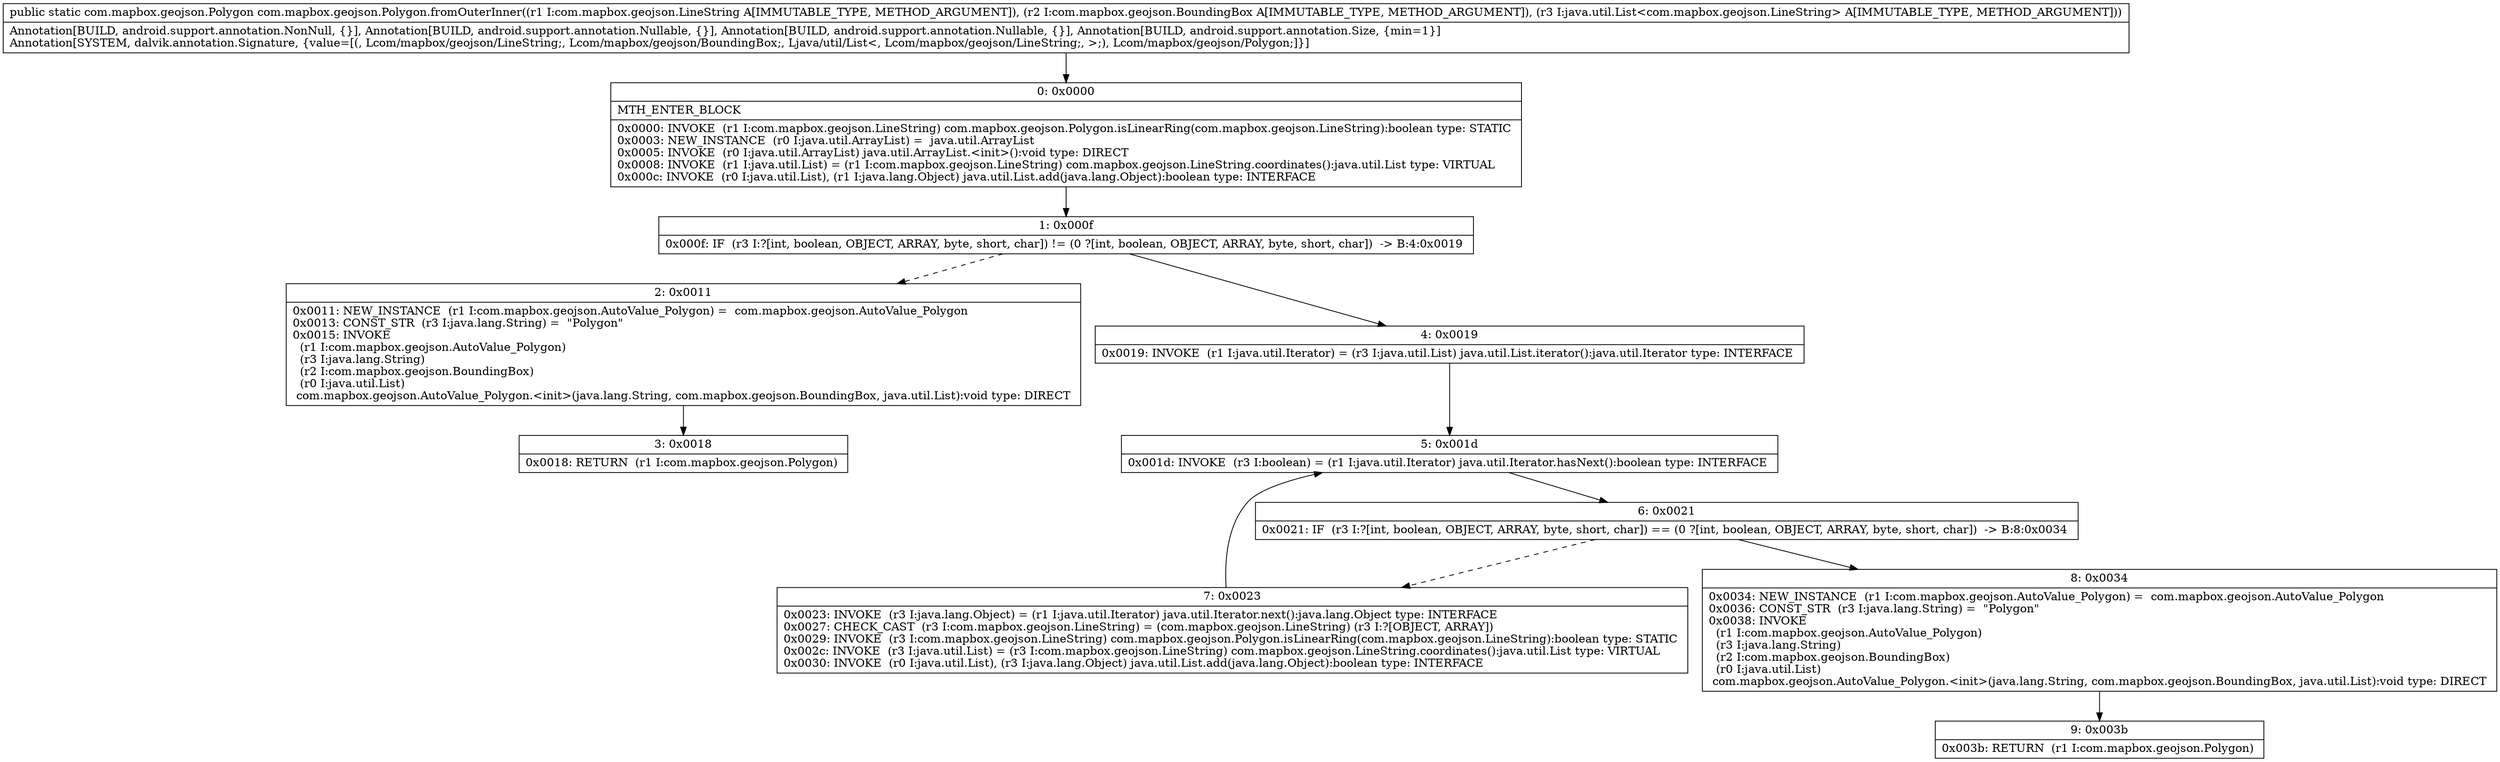 digraph "CFG forcom.mapbox.geojson.Polygon.fromOuterInner(Lcom\/mapbox\/geojson\/LineString;Lcom\/mapbox\/geojson\/BoundingBox;Ljava\/util\/List;)Lcom\/mapbox\/geojson\/Polygon;" {
Node_0 [shape=record,label="{0\:\ 0x0000|MTH_ENTER_BLOCK\l|0x0000: INVOKE  (r1 I:com.mapbox.geojson.LineString) com.mapbox.geojson.Polygon.isLinearRing(com.mapbox.geojson.LineString):boolean type: STATIC \l0x0003: NEW_INSTANCE  (r0 I:java.util.ArrayList) =  java.util.ArrayList \l0x0005: INVOKE  (r0 I:java.util.ArrayList) java.util.ArrayList.\<init\>():void type: DIRECT \l0x0008: INVOKE  (r1 I:java.util.List) = (r1 I:com.mapbox.geojson.LineString) com.mapbox.geojson.LineString.coordinates():java.util.List type: VIRTUAL \l0x000c: INVOKE  (r0 I:java.util.List), (r1 I:java.lang.Object) java.util.List.add(java.lang.Object):boolean type: INTERFACE \l}"];
Node_1 [shape=record,label="{1\:\ 0x000f|0x000f: IF  (r3 I:?[int, boolean, OBJECT, ARRAY, byte, short, char]) != (0 ?[int, boolean, OBJECT, ARRAY, byte, short, char])  \-\> B:4:0x0019 \l}"];
Node_2 [shape=record,label="{2\:\ 0x0011|0x0011: NEW_INSTANCE  (r1 I:com.mapbox.geojson.AutoValue_Polygon) =  com.mapbox.geojson.AutoValue_Polygon \l0x0013: CONST_STR  (r3 I:java.lang.String) =  \"Polygon\" \l0x0015: INVOKE  \l  (r1 I:com.mapbox.geojson.AutoValue_Polygon)\l  (r3 I:java.lang.String)\l  (r2 I:com.mapbox.geojson.BoundingBox)\l  (r0 I:java.util.List)\l com.mapbox.geojson.AutoValue_Polygon.\<init\>(java.lang.String, com.mapbox.geojson.BoundingBox, java.util.List):void type: DIRECT \l}"];
Node_3 [shape=record,label="{3\:\ 0x0018|0x0018: RETURN  (r1 I:com.mapbox.geojson.Polygon) \l}"];
Node_4 [shape=record,label="{4\:\ 0x0019|0x0019: INVOKE  (r1 I:java.util.Iterator) = (r3 I:java.util.List) java.util.List.iterator():java.util.Iterator type: INTERFACE \l}"];
Node_5 [shape=record,label="{5\:\ 0x001d|0x001d: INVOKE  (r3 I:boolean) = (r1 I:java.util.Iterator) java.util.Iterator.hasNext():boolean type: INTERFACE \l}"];
Node_6 [shape=record,label="{6\:\ 0x0021|0x0021: IF  (r3 I:?[int, boolean, OBJECT, ARRAY, byte, short, char]) == (0 ?[int, boolean, OBJECT, ARRAY, byte, short, char])  \-\> B:8:0x0034 \l}"];
Node_7 [shape=record,label="{7\:\ 0x0023|0x0023: INVOKE  (r3 I:java.lang.Object) = (r1 I:java.util.Iterator) java.util.Iterator.next():java.lang.Object type: INTERFACE \l0x0027: CHECK_CAST  (r3 I:com.mapbox.geojson.LineString) = (com.mapbox.geojson.LineString) (r3 I:?[OBJECT, ARRAY]) \l0x0029: INVOKE  (r3 I:com.mapbox.geojson.LineString) com.mapbox.geojson.Polygon.isLinearRing(com.mapbox.geojson.LineString):boolean type: STATIC \l0x002c: INVOKE  (r3 I:java.util.List) = (r3 I:com.mapbox.geojson.LineString) com.mapbox.geojson.LineString.coordinates():java.util.List type: VIRTUAL \l0x0030: INVOKE  (r0 I:java.util.List), (r3 I:java.lang.Object) java.util.List.add(java.lang.Object):boolean type: INTERFACE \l}"];
Node_8 [shape=record,label="{8\:\ 0x0034|0x0034: NEW_INSTANCE  (r1 I:com.mapbox.geojson.AutoValue_Polygon) =  com.mapbox.geojson.AutoValue_Polygon \l0x0036: CONST_STR  (r3 I:java.lang.String) =  \"Polygon\" \l0x0038: INVOKE  \l  (r1 I:com.mapbox.geojson.AutoValue_Polygon)\l  (r3 I:java.lang.String)\l  (r2 I:com.mapbox.geojson.BoundingBox)\l  (r0 I:java.util.List)\l com.mapbox.geojson.AutoValue_Polygon.\<init\>(java.lang.String, com.mapbox.geojson.BoundingBox, java.util.List):void type: DIRECT \l}"];
Node_9 [shape=record,label="{9\:\ 0x003b|0x003b: RETURN  (r1 I:com.mapbox.geojson.Polygon) \l}"];
MethodNode[shape=record,label="{public static com.mapbox.geojson.Polygon com.mapbox.geojson.Polygon.fromOuterInner((r1 I:com.mapbox.geojson.LineString A[IMMUTABLE_TYPE, METHOD_ARGUMENT]), (r2 I:com.mapbox.geojson.BoundingBox A[IMMUTABLE_TYPE, METHOD_ARGUMENT]), (r3 I:java.util.List\<com.mapbox.geojson.LineString\> A[IMMUTABLE_TYPE, METHOD_ARGUMENT]))  | Annotation[BUILD, android.support.annotation.NonNull, \{\}], Annotation[BUILD, android.support.annotation.Nullable, \{\}], Annotation[BUILD, android.support.annotation.Nullable, \{\}], Annotation[BUILD, android.support.annotation.Size, \{min=1\}]\lAnnotation[SYSTEM, dalvik.annotation.Signature, \{value=[(, Lcom\/mapbox\/geojson\/LineString;, Lcom\/mapbox\/geojson\/BoundingBox;, Ljava\/util\/List\<, Lcom\/mapbox\/geojson\/LineString;, \>;), Lcom\/mapbox\/geojson\/Polygon;]\}]\l}"];
MethodNode -> Node_0;
Node_0 -> Node_1;
Node_1 -> Node_2[style=dashed];
Node_1 -> Node_4;
Node_2 -> Node_3;
Node_4 -> Node_5;
Node_5 -> Node_6;
Node_6 -> Node_7[style=dashed];
Node_6 -> Node_8;
Node_7 -> Node_5;
Node_8 -> Node_9;
}

